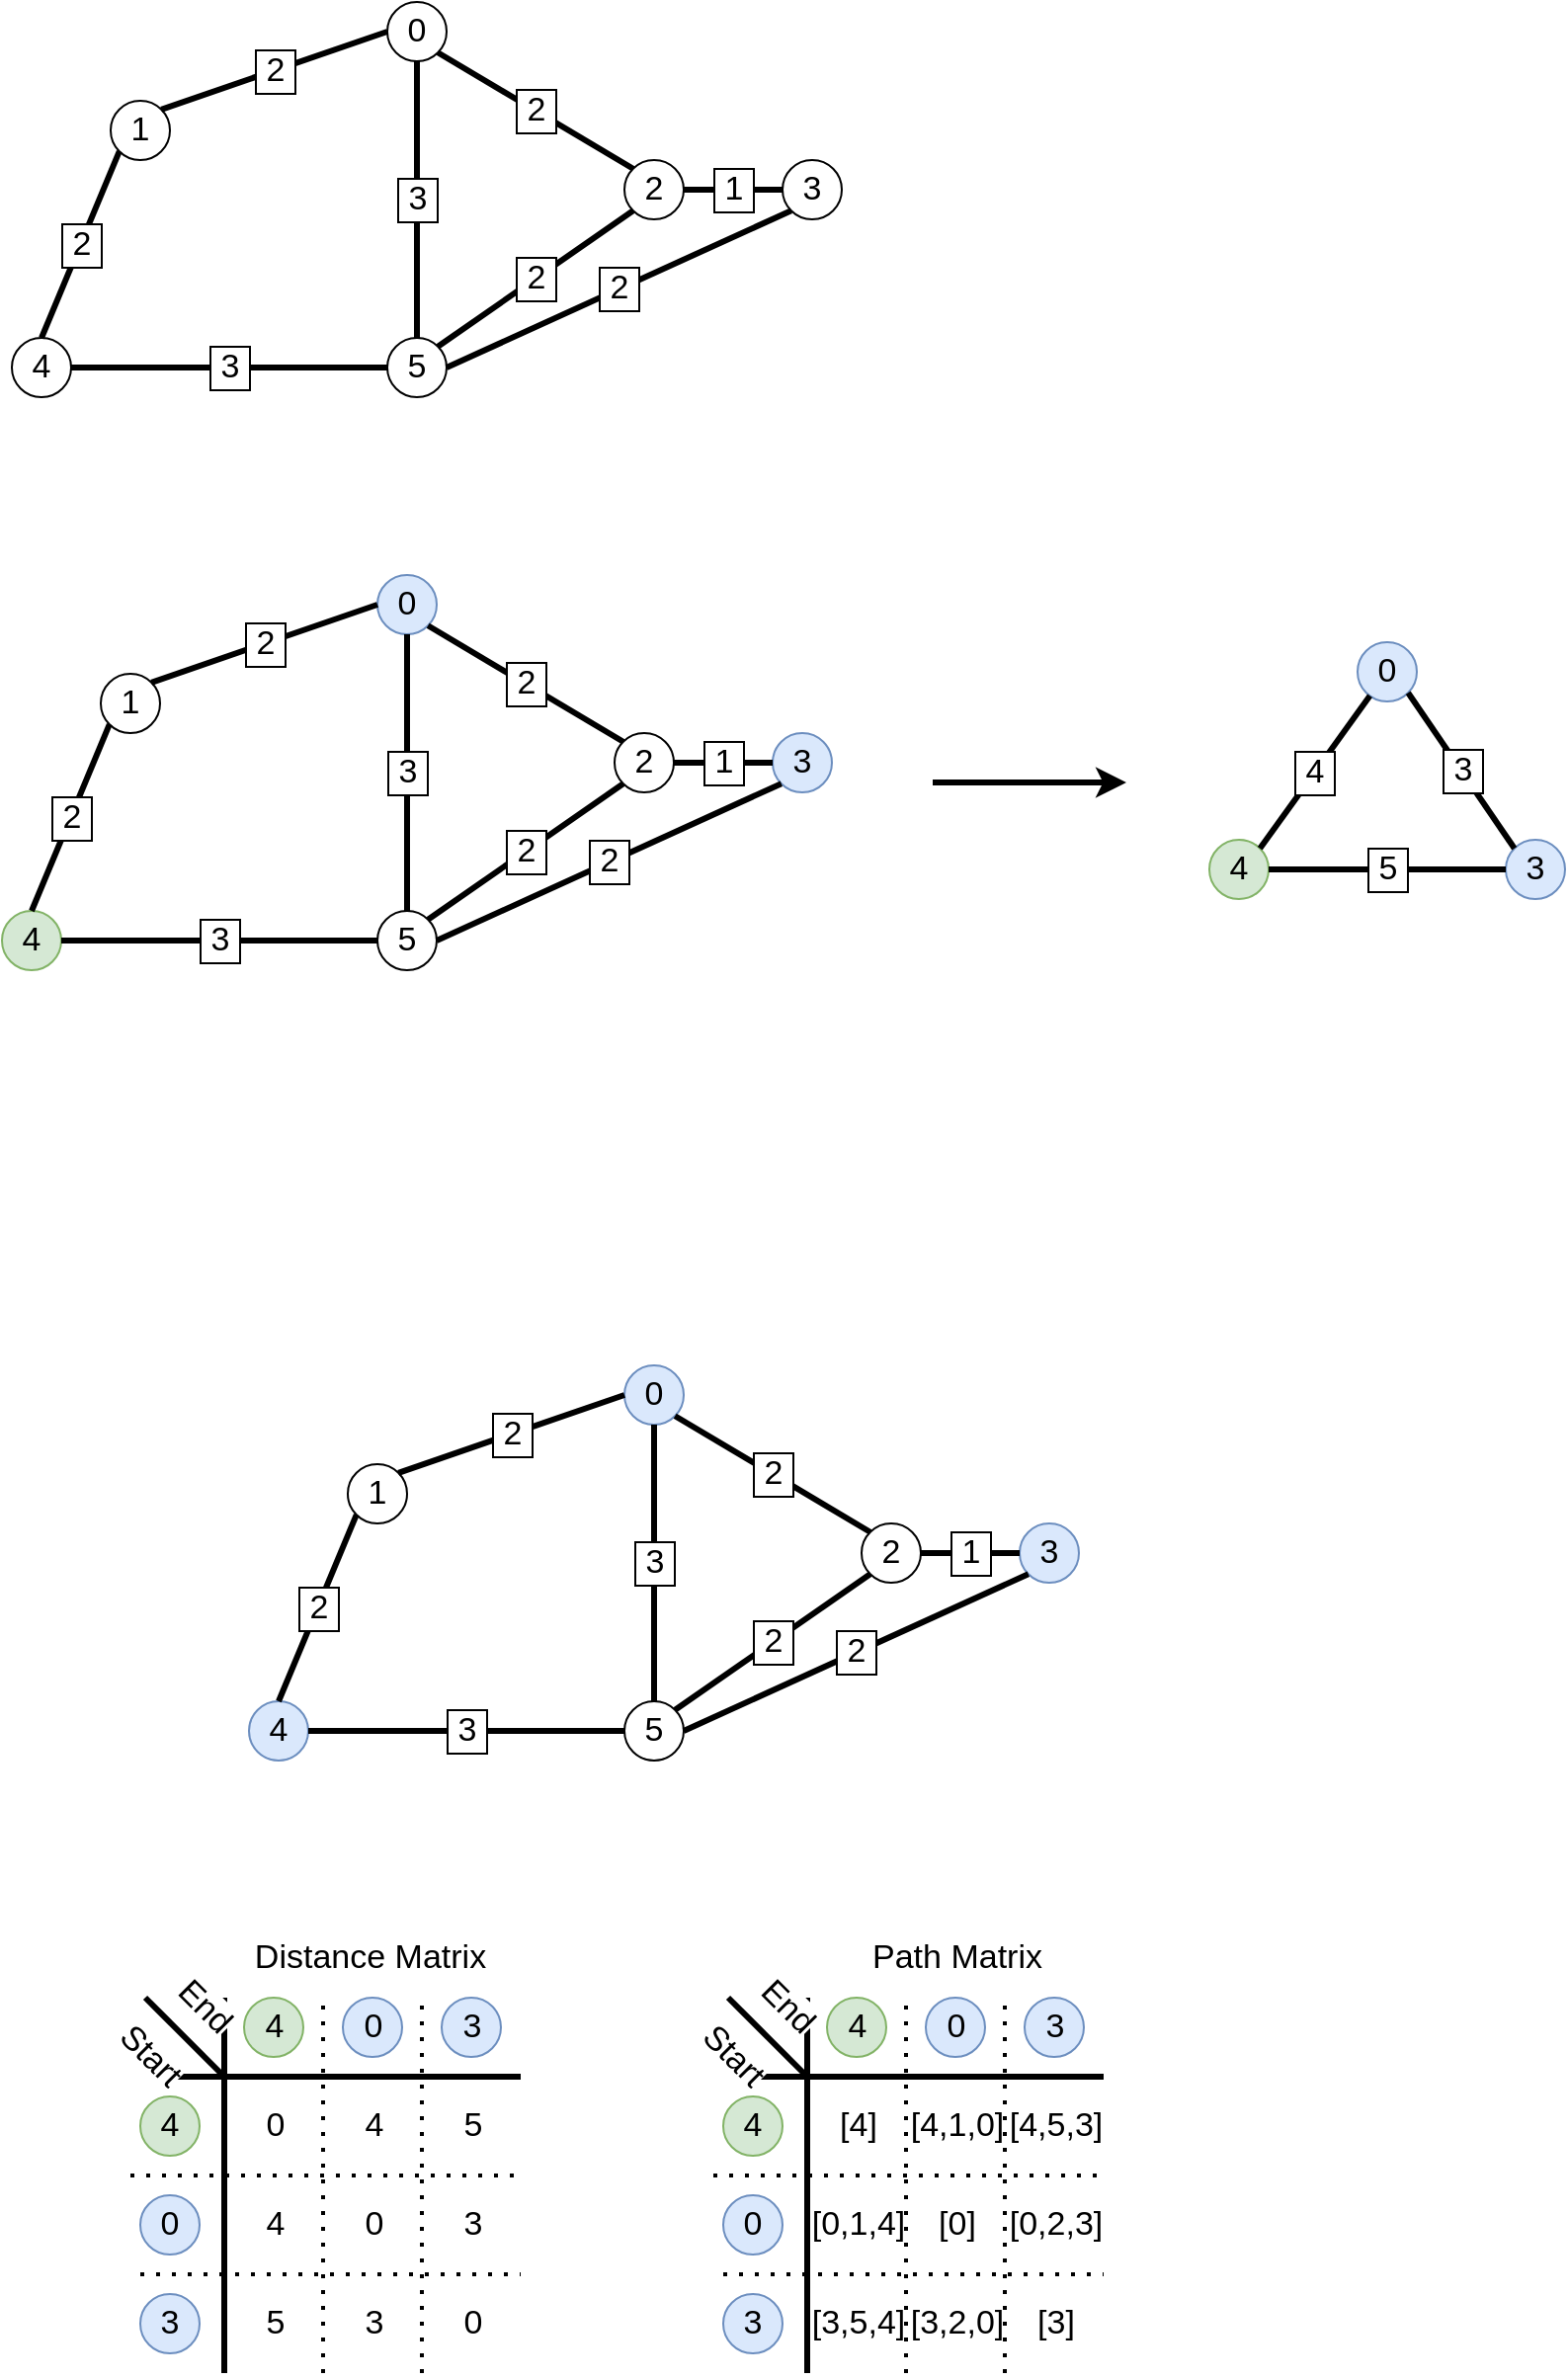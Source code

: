 <mxfile version="15.9.4" type="device"><diagram id="vaQsNgLpuzBd-OMd32Hh" name="Page-1"><mxGraphModel dx="1236" dy="612" grid="0" gridSize="10" guides="1" tooltips="1" connect="1" arrows="1" fold="1" page="0" pageScale="1" pageWidth="850" pageHeight="1100" math="0" shadow="0"><root><mxCell id="0"/><mxCell id="1" parent="0"/><mxCell id="DJ3dxGGYa2kc76OuXCPt-1" value="&lt;font style=&quot;font-size: 17px&quot;&gt;1&lt;/font&gt;" style="ellipse;whiteSpace=wrap;html=1;aspect=fixed;" vertex="1" parent="1"><mxGeometry x="200" y="240" width="30" height="30" as="geometry"/></mxCell><mxCell id="DJ3dxGGYa2kc76OuXCPt-3" value="&lt;font style=&quot;font-size: 17px&quot;&gt;0&lt;/font&gt;" style="ellipse;whiteSpace=wrap;html=1;aspect=fixed;" vertex="1" parent="1"><mxGeometry x="340" y="190" width="30" height="30" as="geometry"/></mxCell><mxCell id="DJ3dxGGYa2kc76OuXCPt-7" value="&lt;font style=&quot;font-size: 17px&quot;&gt;2&lt;/font&gt;" style="ellipse;whiteSpace=wrap;html=1;aspect=fixed;" vertex="1" parent="1"><mxGeometry x="460" y="270" width="30" height="30" as="geometry"/></mxCell><mxCell id="DJ3dxGGYa2kc76OuXCPt-8" value="&lt;font style=&quot;font-size: 17px&quot;&gt;3&lt;/font&gt;" style="ellipse;whiteSpace=wrap;html=1;aspect=fixed;" vertex="1" parent="1"><mxGeometry x="540" y="270" width="30" height="30" as="geometry"/></mxCell><mxCell id="DJ3dxGGYa2kc76OuXCPt-9" value="&lt;font style=&quot;font-size: 17px&quot;&gt;4&lt;/font&gt;" style="ellipse;whiteSpace=wrap;html=1;aspect=fixed;" vertex="1" parent="1"><mxGeometry x="150" y="360" width="30" height="30" as="geometry"/></mxCell><mxCell id="DJ3dxGGYa2kc76OuXCPt-10" value="&lt;font style=&quot;font-size: 17px&quot;&gt;5&lt;/font&gt;" style="ellipse;whiteSpace=wrap;html=1;aspect=fixed;" vertex="1" parent="1"><mxGeometry x="340" y="360" width="30" height="30" as="geometry"/></mxCell><mxCell id="DJ3dxGGYa2kc76OuXCPt-11" value="&amp;nbsp;2&amp;nbsp;" style="endArrow=none;html=1;rounded=0;fontSize=17;strokeWidth=3;exitX=1;exitY=0;exitDx=0;exitDy=0;entryX=0;entryY=0.5;entryDx=0;entryDy=0;labelBorderColor=default;spacingLeft=0;spacingRight=0;" edge="1" parent="1"><mxGeometry width="50" height="50" relative="1" as="geometry"><mxPoint x="225.607" y="244.393" as="sourcePoint"/><mxPoint x="340" y="205" as="targetPoint"/></mxGeometry></mxCell><mxCell id="DJ3dxGGYa2kc76OuXCPt-12" value="&amp;nbsp;2&amp;nbsp;" style="endArrow=none;html=1;rounded=0;fontSize=17;strokeWidth=3;exitX=0;exitY=1;exitDx=0;exitDy=0;entryX=0.5;entryY=0;entryDx=0;entryDy=0;labelBorderColor=default;" edge="1" parent="1" source="DJ3dxGGYa2kc76OuXCPt-1" target="DJ3dxGGYa2kc76OuXCPt-9"><mxGeometry width="50" height="50" relative="1" as="geometry"><mxPoint x="235.607" y="254.393" as="sourcePoint"/><mxPoint x="350" y="215" as="targetPoint"/></mxGeometry></mxCell><mxCell id="DJ3dxGGYa2kc76OuXCPt-13" value="&amp;nbsp;3&amp;nbsp;" style="endArrow=none;html=1;rounded=0;fontSize=17;strokeWidth=3;exitX=1;exitY=0.5;exitDx=0;exitDy=0;entryX=0;entryY=0.5;entryDx=0;entryDy=0;labelBorderColor=default;" edge="1" parent="1" source="DJ3dxGGYa2kc76OuXCPt-9" target="DJ3dxGGYa2kc76OuXCPt-10"><mxGeometry width="50" height="50" relative="1" as="geometry"><mxPoint x="245.607" y="264.393" as="sourcePoint"/><mxPoint x="360" y="225" as="targetPoint"/></mxGeometry></mxCell><mxCell id="DJ3dxGGYa2kc76OuXCPt-14" value="&amp;nbsp;3&amp;nbsp;" style="endArrow=none;html=1;rounded=0;fontSize=17;strokeWidth=3;exitX=0.5;exitY=0;exitDx=0;exitDy=0;entryX=0.5;entryY=1;entryDx=0;entryDy=0;labelBorderColor=default;" edge="1" parent="1" source="DJ3dxGGYa2kc76OuXCPt-10" target="DJ3dxGGYa2kc76OuXCPt-3"><mxGeometry width="50" height="50" relative="1" as="geometry"><mxPoint x="255.607" y="274.393" as="sourcePoint"/><mxPoint x="370" y="235" as="targetPoint"/></mxGeometry></mxCell><mxCell id="DJ3dxGGYa2kc76OuXCPt-15" value="&amp;nbsp;2&amp;nbsp;" style="endArrow=none;html=1;rounded=0;fontSize=17;strokeWidth=3;exitX=0;exitY=0;exitDx=0;exitDy=0;entryX=1;entryY=1;entryDx=0;entryDy=0;labelBorderColor=default;" edge="1" parent="1" source="DJ3dxGGYa2kc76OuXCPt-7" target="DJ3dxGGYa2kc76OuXCPt-3"><mxGeometry width="50" height="50" relative="1" as="geometry"><mxPoint x="265.607" y="284.393" as="sourcePoint"/><mxPoint x="380" y="245" as="targetPoint"/></mxGeometry></mxCell><mxCell id="DJ3dxGGYa2kc76OuXCPt-16" value="&amp;nbsp;2&amp;nbsp;" style="endArrow=none;html=1;rounded=0;fontSize=17;strokeWidth=3;exitX=1;exitY=0;exitDx=0;exitDy=0;entryX=0;entryY=1;entryDx=0;entryDy=0;labelBorderColor=default;" edge="1" parent="1" source="DJ3dxGGYa2kc76OuXCPt-10" target="DJ3dxGGYa2kc76OuXCPt-7"><mxGeometry width="50" height="50" relative="1" as="geometry"><mxPoint x="275.607" y="294.393" as="sourcePoint"/><mxPoint x="390" y="255" as="targetPoint"/></mxGeometry></mxCell><mxCell id="DJ3dxGGYa2kc76OuXCPt-17" value="&amp;nbsp;1&amp;nbsp;" style="endArrow=none;html=1;rounded=0;fontSize=17;strokeWidth=3;exitX=1;exitY=0.5;exitDx=0;exitDy=0;entryX=0;entryY=0.5;entryDx=0;entryDy=0;labelBorderColor=default;" edge="1" parent="1" source="DJ3dxGGYa2kc76OuXCPt-7" target="DJ3dxGGYa2kc76OuXCPt-8"><mxGeometry width="50" height="50" relative="1" as="geometry"><mxPoint x="285.607" y="304.393" as="sourcePoint"/><mxPoint x="400" y="265" as="targetPoint"/></mxGeometry></mxCell><mxCell id="DJ3dxGGYa2kc76OuXCPt-18" value="&amp;nbsp;2&amp;nbsp;" style="endArrow=none;html=1;rounded=0;fontSize=17;strokeWidth=3;exitX=1;exitY=0.5;exitDx=0;exitDy=0;entryX=0;entryY=1;entryDx=0;entryDy=0;labelBorderColor=default;" edge="1" parent="1" source="DJ3dxGGYa2kc76OuXCPt-10" target="DJ3dxGGYa2kc76OuXCPt-8"><mxGeometry width="50" height="50" relative="1" as="geometry"><mxPoint x="295.607" y="314.393" as="sourcePoint"/><mxPoint x="410" y="275" as="targetPoint"/></mxGeometry></mxCell><mxCell id="DJ3dxGGYa2kc76OuXCPt-24" value="&lt;font style=&quot;font-size: 17px&quot;&gt;1&lt;/font&gt;" style="ellipse;whiteSpace=wrap;html=1;aspect=fixed;" vertex="1" parent="1"><mxGeometry x="195" y="530" width="30" height="30" as="geometry"/></mxCell><mxCell id="DJ3dxGGYa2kc76OuXCPt-25" value="&lt;font style=&quot;font-size: 17px&quot;&gt;0&lt;/font&gt;" style="ellipse;whiteSpace=wrap;html=1;aspect=fixed;labelBackgroundColor=none;fillColor=#dae8fc;strokeColor=#6c8ebf;" vertex="1" parent="1"><mxGeometry x="335" y="480" width="30" height="30" as="geometry"/></mxCell><mxCell id="DJ3dxGGYa2kc76OuXCPt-26" value="&lt;font style=&quot;font-size: 17px&quot;&gt;2&lt;/font&gt;" style="ellipse;whiteSpace=wrap;html=1;aspect=fixed;" vertex="1" parent="1"><mxGeometry x="455" y="560" width="30" height="30" as="geometry"/></mxCell><mxCell id="DJ3dxGGYa2kc76OuXCPt-27" value="&lt;font style=&quot;font-size: 17px&quot;&gt;3&lt;/font&gt;" style="ellipse;whiteSpace=wrap;html=1;aspect=fixed;fillColor=#dae8fc;strokeColor=#6c8ebf;" vertex="1" parent="1"><mxGeometry x="535" y="560" width="30" height="30" as="geometry"/></mxCell><mxCell id="DJ3dxGGYa2kc76OuXCPt-28" value="&lt;font style=&quot;font-size: 17px&quot;&gt;4&lt;/font&gt;" style="ellipse;whiteSpace=wrap;html=1;aspect=fixed;fillColor=#d5e8d4;strokeColor=#82b366;" vertex="1" parent="1"><mxGeometry x="145" y="650" width="30" height="30" as="geometry"/></mxCell><mxCell id="DJ3dxGGYa2kc76OuXCPt-29" value="&lt;font style=&quot;font-size: 17px&quot;&gt;5&lt;/font&gt;" style="ellipse;whiteSpace=wrap;html=1;aspect=fixed;" vertex="1" parent="1"><mxGeometry x="335" y="650" width="30" height="30" as="geometry"/></mxCell><mxCell id="DJ3dxGGYa2kc76OuXCPt-30" value="&amp;nbsp;2&amp;nbsp;" style="endArrow=none;html=1;rounded=0;fontSize=17;strokeWidth=3;exitX=1;exitY=0;exitDx=0;exitDy=0;entryX=0;entryY=0.5;entryDx=0;entryDy=0;labelBorderColor=default;spacingLeft=0;spacingRight=0;" edge="1" parent="1"><mxGeometry width="50" height="50" relative="1" as="geometry"><mxPoint x="220.607" y="534.393" as="sourcePoint"/><mxPoint x="335" y="495" as="targetPoint"/></mxGeometry></mxCell><mxCell id="DJ3dxGGYa2kc76OuXCPt-31" value="&amp;nbsp;2&amp;nbsp;" style="endArrow=none;html=1;rounded=0;fontSize=17;strokeWidth=3;exitX=0;exitY=1;exitDx=0;exitDy=0;entryX=0.5;entryY=0;entryDx=0;entryDy=0;labelBorderColor=default;" edge="1" parent="1" source="DJ3dxGGYa2kc76OuXCPt-24" target="DJ3dxGGYa2kc76OuXCPt-28"><mxGeometry width="50" height="50" relative="1" as="geometry"><mxPoint x="230.607" y="544.393" as="sourcePoint"/><mxPoint x="345" y="505" as="targetPoint"/></mxGeometry></mxCell><mxCell id="DJ3dxGGYa2kc76OuXCPt-32" value="&amp;nbsp;3&amp;nbsp;" style="endArrow=none;html=1;rounded=0;fontSize=17;strokeWidth=3;exitX=1;exitY=0.5;exitDx=0;exitDy=0;entryX=0;entryY=0.5;entryDx=0;entryDy=0;labelBorderColor=default;" edge="1" parent="1" source="DJ3dxGGYa2kc76OuXCPt-28" target="DJ3dxGGYa2kc76OuXCPt-29"><mxGeometry width="50" height="50" relative="1" as="geometry"><mxPoint x="240.607" y="554.393" as="sourcePoint"/><mxPoint x="355" y="515" as="targetPoint"/></mxGeometry></mxCell><mxCell id="DJ3dxGGYa2kc76OuXCPt-33" value="&amp;nbsp;3&amp;nbsp;" style="endArrow=none;html=1;rounded=0;fontSize=17;strokeWidth=3;exitX=0.5;exitY=0;exitDx=0;exitDy=0;entryX=0.5;entryY=1;entryDx=0;entryDy=0;labelBorderColor=default;" edge="1" parent="1" source="DJ3dxGGYa2kc76OuXCPt-29" target="DJ3dxGGYa2kc76OuXCPt-25"><mxGeometry width="50" height="50" relative="1" as="geometry"><mxPoint x="250.607" y="564.393" as="sourcePoint"/><mxPoint x="365" y="525" as="targetPoint"/></mxGeometry></mxCell><mxCell id="DJ3dxGGYa2kc76OuXCPt-34" value="&amp;nbsp;2&amp;nbsp;" style="endArrow=none;html=1;rounded=0;fontSize=17;strokeWidth=3;exitX=0;exitY=0;exitDx=0;exitDy=0;entryX=1;entryY=1;entryDx=0;entryDy=0;labelBorderColor=default;" edge="1" parent="1" source="DJ3dxGGYa2kc76OuXCPt-26" target="DJ3dxGGYa2kc76OuXCPt-25"><mxGeometry width="50" height="50" relative="1" as="geometry"><mxPoint x="260.607" y="574.393" as="sourcePoint"/><mxPoint x="375" y="535" as="targetPoint"/></mxGeometry></mxCell><mxCell id="DJ3dxGGYa2kc76OuXCPt-35" value="&amp;nbsp;2&amp;nbsp;" style="endArrow=none;html=1;rounded=0;fontSize=17;strokeWidth=3;exitX=1;exitY=0;exitDx=0;exitDy=0;entryX=0;entryY=1;entryDx=0;entryDy=0;labelBorderColor=default;" edge="1" parent="1" source="DJ3dxGGYa2kc76OuXCPt-29" target="DJ3dxGGYa2kc76OuXCPt-26"><mxGeometry width="50" height="50" relative="1" as="geometry"><mxPoint x="270.607" y="584.393" as="sourcePoint"/><mxPoint x="385" y="545" as="targetPoint"/></mxGeometry></mxCell><mxCell id="DJ3dxGGYa2kc76OuXCPt-36" value="&amp;nbsp;1&amp;nbsp;" style="endArrow=none;html=1;rounded=0;fontSize=17;strokeWidth=3;exitX=1;exitY=0.5;exitDx=0;exitDy=0;entryX=0;entryY=0.5;entryDx=0;entryDy=0;labelBorderColor=default;" edge="1" parent="1" source="DJ3dxGGYa2kc76OuXCPt-26" target="DJ3dxGGYa2kc76OuXCPt-27"><mxGeometry width="50" height="50" relative="1" as="geometry"><mxPoint x="280.607" y="594.393" as="sourcePoint"/><mxPoint x="395" y="555" as="targetPoint"/></mxGeometry></mxCell><mxCell id="DJ3dxGGYa2kc76OuXCPt-37" value="&amp;nbsp;2&amp;nbsp;" style="endArrow=none;html=1;rounded=0;fontSize=17;strokeWidth=3;exitX=1;exitY=0.5;exitDx=0;exitDy=0;entryX=0;entryY=1;entryDx=0;entryDy=0;labelBorderColor=default;" edge="1" parent="1" source="DJ3dxGGYa2kc76OuXCPt-29" target="DJ3dxGGYa2kc76OuXCPt-27"><mxGeometry width="50" height="50" relative="1" as="geometry"><mxPoint x="290.607" y="604.393" as="sourcePoint"/><mxPoint x="405" y="565" as="targetPoint"/></mxGeometry></mxCell><mxCell id="DJ3dxGGYa2kc76OuXCPt-38" value="&lt;font style=&quot;font-size: 17px&quot;&gt;1&lt;/font&gt;" style="ellipse;whiteSpace=wrap;html=1;aspect=fixed;" vertex="1" parent="1"><mxGeometry x="320" y="930" width="30" height="30" as="geometry"/></mxCell><mxCell id="DJ3dxGGYa2kc76OuXCPt-39" value="&lt;font style=&quot;font-size: 17px&quot;&gt;0&lt;/font&gt;" style="ellipse;whiteSpace=wrap;html=1;aspect=fixed;labelBackgroundColor=none;fillColor=#dae8fc;strokeColor=#6c8ebf;" vertex="1" parent="1"><mxGeometry x="460" y="880" width="30" height="30" as="geometry"/></mxCell><mxCell id="DJ3dxGGYa2kc76OuXCPt-40" value="&lt;font style=&quot;font-size: 17px&quot;&gt;2&lt;/font&gt;" style="ellipse;whiteSpace=wrap;html=1;aspect=fixed;" vertex="1" parent="1"><mxGeometry x="580" y="960" width="30" height="30" as="geometry"/></mxCell><mxCell id="DJ3dxGGYa2kc76OuXCPt-41" value="&lt;font style=&quot;font-size: 17px&quot;&gt;3&lt;/font&gt;" style="ellipse;whiteSpace=wrap;html=1;aspect=fixed;fillColor=#dae8fc;strokeColor=#6c8ebf;" vertex="1" parent="1"><mxGeometry x="660" y="960" width="30" height="30" as="geometry"/></mxCell><mxCell id="DJ3dxGGYa2kc76OuXCPt-42" value="&lt;font style=&quot;font-size: 17px&quot;&gt;4&lt;/font&gt;" style="ellipse;whiteSpace=wrap;html=1;aspect=fixed;fillColor=#dae8fc;strokeColor=#6c8ebf;" vertex="1" parent="1"><mxGeometry x="270" y="1050" width="30" height="30" as="geometry"/></mxCell><mxCell id="DJ3dxGGYa2kc76OuXCPt-43" value="&lt;font style=&quot;font-size: 17px&quot;&gt;5&lt;/font&gt;" style="ellipse;whiteSpace=wrap;html=1;aspect=fixed;" vertex="1" parent="1"><mxGeometry x="460" y="1050" width="30" height="30" as="geometry"/></mxCell><mxCell id="DJ3dxGGYa2kc76OuXCPt-44" value="&amp;nbsp;2&amp;nbsp;" style="endArrow=none;html=1;rounded=0;fontSize=17;strokeWidth=3;exitX=1;exitY=0;exitDx=0;exitDy=0;entryX=0;entryY=0.5;entryDx=0;entryDy=0;labelBorderColor=default;spacingLeft=0;spacingRight=0;" edge="1" parent="1"><mxGeometry width="50" height="50" relative="1" as="geometry"><mxPoint x="345.607" y="934.393" as="sourcePoint"/><mxPoint x="460" y="895" as="targetPoint"/></mxGeometry></mxCell><mxCell id="DJ3dxGGYa2kc76OuXCPt-45" value="&amp;nbsp;2&amp;nbsp;" style="endArrow=none;html=1;rounded=0;fontSize=17;strokeWidth=3;exitX=0;exitY=1;exitDx=0;exitDy=0;entryX=0.5;entryY=0;entryDx=0;entryDy=0;labelBorderColor=default;" edge="1" parent="1" source="DJ3dxGGYa2kc76OuXCPt-38" target="DJ3dxGGYa2kc76OuXCPt-42"><mxGeometry width="50" height="50" relative="1" as="geometry"><mxPoint x="355.607" y="944.393" as="sourcePoint"/><mxPoint x="470" y="905" as="targetPoint"/></mxGeometry></mxCell><mxCell id="DJ3dxGGYa2kc76OuXCPt-46" value="&amp;nbsp;3&amp;nbsp;" style="endArrow=none;html=1;rounded=0;fontSize=17;strokeWidth=3;exitX=1;exitY=0.5;exitDx=0;exitDy=0;entryX=0;entryY=0.5;entryDx=0;entryDy=0;labelBorderColor=default;" edge="1" parent="1" source="DJ3dxGGYa2kc76OuXCPt-42" target="DJ3dxGGYa2kc76OuXCPt-43"><mxGeometry width="50" height="50" relative="1" as="geometry"><mxPoint x="365.607" y="954.393" as="sourcePoint"/><mxPoint x="480" y="915" as="targetPoint"/></mxGeometry></mxCell><mxCell id="DJ3dxGGYa2kc76OuXCPt-47" value="&amp;nbsp;3&amp;nbsp;" style="endArrow=none;html=1;rounded=0;fontSize=17;strokeWidth=3;exitX=0.5;exitY=0;exitDx=0;exitDy=0;entryX=0.5;entryY=1;entryDx=0;entryDy=0;labelBorderColor=default;" edge="1" parent="1" source="DJ3dxGGYa2kc76OuXCPt-43" target="DJ3dxGGYa2kc76OuXCPt-39"><mxGeometry width="50" height="50" relative="1" as="geometry"><mxPoint x="375.607" y="964.393" as="sourcePoint"/><mxPoint x="490" y="925" as="targetPoint"/></mxGeometry></mxCell><mxCell id="DJ3dxGGYa2kc76OuXCPt-48" value="&amp;nbsp;2&amp;nbsp;" style="endArrow=none;html=1;rounded=0;fontSize=17;strokeWidth=3;exitX=0;exitY=0;exitDx=0;exitDy=0;entryX=1;entryY=1;entryDx=0;entryDy=0;labelBorderColor=default;" edge="1" parent="1" source="DJ3dxGGYa2kc76OuXCPt-40" target="DJ3dxGGYa2kc76OuXCPt-39"><mxGeometry width="50" height="50" relative="1" as="geometry"><mxPoint x="385.607" y="974.393" as="sourcePoint"/><mxPoint x="500" y="935" as="targetPoint"/></mxGeometry></mxCell><mxCell id="DJ3dxGGYa2kc76OuXCPt-49" value="&amp;nbsp;2&amp;nbsp;" style="endArrow=none;html=1;rounded=0;fontSize=17;strokeWidth=3;exitX=1;exitY=0;exitDx=0;exitDy=0;entryX=0;entryY=1;entryDx=0;entryDy=0;labelBorderColor=default;" edge="1" parent="1" source="DJ3dxGGYa2kc76OuXCPt-43" target="DJ3dxGGYa2kc76OuXCPt-40"><mxGeometry width="50" height="50" relative="1" as="geometry"><mxPoint x="395.607" y="984.393" as="sourcePoint"/><mxPoint x="510" y="945" as="targetPoint"/></mxGeometry></mxCell><mxCell id="DJ3dxGGYa2kc76OuXCPt-50" value="&amp;nbsp;1&amp;nbsp;" style="endArrow=none;html=1;rounded=0;fontSize=17;strokeWidth=3;exitX=1;exitY=0.5;exitDx=0;exitDy=0;entryX=0;entryY=0.5;entryDx=0;entryDy=0;labelBorderColor=default;" edge="1" parent="1" source="DJ3dxGGYa2kc76OuXCPt-40" target="DJ3dxGGYa2kc76OuXCPt-41"><mxGeometry width="50" height="50" relative="1" as="geometry"><mxPoint x="405.607" y="994.393" as="sourcePoint"/><mxPoint x="520" y="955" as="targetPoint"/></mxGeometry></mxCell><mxCell id="DJ3dxGGYa2kc76OuXCPt-51" value="&amp;nbsp;2&amp;nbsp;" style="endArrow=none;html=1;rounded=0;fontSize=17;strokeWidth=3;exitX=1;exitY=0.5;exitDx=0;exitDy=0;entryX=0;entryY=1;entryDx=0;entryDy=0;labelBorderColor=default;" edge="1" parent="1" source="DJ3dxGGYa2kc76OuXCPt-43" target="DJ3dxGGYa2kc76OuXCPt-41"><mxGeometry width="50" height="50" relative="1" as="geometry"><mxPoint x="415.607" y="1004.393" as="sourcePoint"/><mxPoint x="530" y="965" as="targetPoint"/></mxGeometry></mxCell><mxCell id="DJ3dxGGYa2kc76OuXCPt-52" value="&lt;font style=&quot;font-size: 17px&quot;&gt;4&lt;/font&gt;" style="ellipse;whiteSpace=wrap;html=1;aspect=fixed;fillColor=#d5e8d4;strokeColor=#82b366;" vertex="1" parent="1"><mxGeometry x="756" y="614" width="30" height="30" as="geometry"/></mxCell><mxCell id="DJ3dxGGYa2kc76OuXCPt-53" value="&lt;font style=&quot;font-size: 17px&quot;&gt;0&lt;/font&gt;" style="ellipse;whiteSpace=wrap;html=1;aspect=fixed;labelBackgroundColor=none;fillColor=#dae8fc;strokeColor=#6c8ebf;" vertex="1" parent="1"><mxGeometry x="831" y="514" width="30" height="30" as="geometry"/></mxCell><mxCell id="DJ3dxGGYa2kc76OuXCPt-54" value="&lt;font style=&quot;font-size: 17px&quot;&gt;3&lt;/font&gt;" style="ellipse;whiteSpace=wrap;html=1;aspect=fixed;fillColor=#dae8fc;strokeColor=#6c8ebf;" vertex="1" parent="1"><mxGeometry x="906" y="614" width="30" height="30" as="geometry"/></mxCell><mxCell id="DJ3dxGGYa2kc76OuXCPt-55" value="&amp;nbsp;4&amp;nbsp;" style="endArrow=none;html=1;rounded=0;labelBorderColor=default;fontSize=17;strokeWidth=3;exitX=1;exitY=0;exitDx=0;exitDy=0;" edge="1" parent="1" source="DJ3dxGGYa2kc76OuXCPt-52" target="DJ3dxGGYa2kc76OuXCPt-53"><mxGeometry width="50" height="50" relative="1" as="geometry"><mxPoint x="1006" y="444" as="sourcePoint"/><mxPoint x="1056" y="394" as="targetPoint"/></mxGeometry></mxCell><mxCell id="DJ3dxGGYa2kc76OuXCPt-56" value="&amp;nbsp;3&amp;nbsp;" style="endArrow=none;html=1;rounded=0;labelBorderColor=default;fontSize=17;strokeWidth=3;exitX=0;exitY=0;exitDx=0;exitDy=0;entryX=1;entryY=1;entryDx=0;entryDy=0;" edge="1" parent="1" source="DJ3dxGGYa2kc76OuXCPt-54" target="DJ3dxGGYa2kc76OuXCPt-53"><mxGeometry width="50" height="50" relative="1" as="geometry"><mxPoint x="791.607" y="628.393" as="sourcePoint"/><mxPoint x="850.393" y="549.607" as="targetPoint"/></mxGeometry></mxCell><mxCell id="DJ3dxGGYa2kc76OuXCPt-57" value="&amp;nbsp;5&amp;nbsp;" style="endArrow=none;html=1;rounded=0;labelBorderColor=default;fontSize=17;strokeWidth=3;exitX=1;exitY=0.5;exitDx=0;exitDy=0;entryX=0;entryY=0.5;entryDx=0;entryDy=0;" edge="1" parent="1" source="DJ3dxGGYa2kc76OuXCPt-52" target="DJ3dxGGYa2kc76OuXCPt-54"><mxGeometry width="50" height="50" relative="1" as="geometry"><mxPoint x="801.607" y="638.393" as="sourcePoint"/><mxPoint x="860.393" y="559.607" as="targetPoint"/></mxGeometry></mxCell><mxCell id="DJ3dxGGYa2kc76OuXCPt-58" value="" style="endArrow=classic;html=1;rounded=0;labelBorderColor=default;fontSize=17;strokeWidth=3;" edge="1" parent="1"><mxGeometry width="50" height="50" relative="1" as="geometry"><mxPoint x="616" y="585" as="sourcePoint"/><mxPoint x="714" y="585" as="targetPoint"/></mxGeometry></mxCell><mxCell id="DJ3dxGGYa2kc76OuXCPt-60" value="" style="endArrow=none;html=1;rounded=0;labelBorderColor=default;fontSize=17;strokeWidth=3;" edge="1" parent="1"><mxGeometry width="50" height="50" relative="1" as="geometry"><mxPoint x="257.5" y="1390" as="sourcePoint"/><mxPoint x="257.5" y="1200" as="targetPoint"/></mxGeometry></mxCell><mxCell id="DJ3dxGGYa2kc76OuXCPt-61" value="" style="endArrow=none;html=1;rounded=0;labelBorderColor=default;fontSize=17;strokeWidth=3;" edge="1" parent="1"><mxGeometry width="50" height="50" relative="1" as="geometry"><mxPoint x="407.5" y="1240" as="sourcePoint"/><mxPoint x="217.5" y="1240" as="targetPoint"/></mxGeometry></mxCell><mxCell id="DJ3dxGGYa2kc76OuXCPt-62" value="" style="endArrow=none;html=1;rounded=0;labelBorderColor=default;fontSize=17;strokeWidth=3;" edge="1" parent="1"><mxGeometry width="50" height="50" relative="1" as="geometry"><mxPoint x="257.5" y="1240" as="sourcePoint"/><mxPoint x="217.5" y="1200" as="targetPoint"/></mxGeometry></mxCell><mxCell id="DJ3dxGGYa2kc76OuXCPt-63" value="End" style="text;html=1;strokeColor=none;fillColor=none;align=center;verticalAlign=middle;whiteSpace=wrap;rounded=0;labelBackgroundColor=default;fontSize=17;rotation=45;labelBorderColor=none;" vertex="1" parent="1"><mxGeometry x="210" y="1190" width="75" height="30" as="geometry"/></mxCell><mxCell id="DJ3dxGGYa2kc76OuXCPt-66" value="Start" style="text;html=1;strokeColor=none;fillColor=none;align=center;verticalAlign=middle;whiteSpace=wrap;rounded=0;labelBackgroundColor=default;fontSize=17;rotation=45;" vertex="1" parent="1"><mxGeometry x="195" y="1220" width="50" height="20" as="geometry"/></mxCell><mxCell id="DJ3dxGGYa2kc76OuXCPt-67" value="&lt;font style=&quot;font-size: 17px&quot;&gt;4&lt;/font&gt;" style="ellipse;whiteSpace=wrap;html=1;aspect=fixed;fillColor=#d5e8d4;strokeColor=#82b366;" vertex="1" parent="1"><mxGeometry x="215" y="1250" width="30" height="30" as="geometry"/></mxCell><mxCell id="DJ3dxGGYa2kc76OuXCPt-68" value="&lt;font style=&quot;font-size: 17px&quot;&gt;4&lt;/font&gt;" style="ellipse;whiteSpace=wrap;html=1;aspect=fixed;fillColor=#d5e8d4;strokeColor=#82b366;" vertex="1" parent="1"><mxGeometry x="267.5" y="1200" width="30" height="30" as="geometry"/></mxCell><mxCell id="DJ3dxGGYa2kc76OuXCPt-69" value="" style="endArrow=none;dashed=1;html=1;dashPattern=1 3;strokeWidth=2;rounded=0;labelBorderColor=default;fontSize=17;" edge="1" parent="1"><mxGeometry width="50" height="50" relative="1" as="geometry"><mxPoint x="210" y="1290" as="sourcePoint"/><mxPoint x="410" y="1290" as="targetPoint"/></mxGeometry></mxCell><mxCell id="DJ3dxGGYa2kc76OuXCPt-70" value="" style="endArrow=none;dashed=1;html=1;dashPattern=1 3;strokeWidth=2;rounded=0;labelBorderColor=default;fontSize=17;" edge="1" parent="1"><mxGeometry width="50" height="50" relative="1" as="geometry"><mxPoint x="215" y="1340" as="sourcePoint"/><mxPoint x="407.5" y="1340" as="targetPoint"/></mxGeometry></mxCell><mxCell id="DJ3dxGGYa2kc76OuXCPt-71" value="&lt;font style=&quot;font-size: 17px&quot;&gt;0&lt;/font&gt;" style="ellipse;whiteSpace=wrap;html=1;aspect=fixed;labelBackgroundColor=none;fillColor=#dae8fc;strokeColor=#6c8ebf;" vertex="1" parent="1"><mxGeometry x="215" y="1300" width="30" height="30" as="geometry"/></mxCell><mxCell id="DJ3dxGGYa2kc76OuXCPt-72" value="&lt;font style=&quot;font-size: 17px&quot;&gt;0&lt;/font&gt;" style="ellipse;whiteSpace=wrap;html=1;aspect=fixed;labelBackgroundColor=none;fillColor=#dae8fc;strokeColor=#6c8ebf;" vertex="1" parent="1"><mxGeometry x="317.5" y="1200" width="30" height="30" as="geometry"/></mxCell><mxCell id="DJ3dxGGYa2kc76OuXCPt-73" value="" style="endArrow=none;dashed=1;html=1;dashPattern=1 3;strokeWidth=2;rounded=0;labelBorderColor=default;fontSize=17;" edge="1" parent="1"><mxGeometry width="50" height="50" relative="1" as="geometry"><mxPoint x="307.5" y="1390" as="sourcePoint"/><mxPoint x="307.5" y="1200" as="targetPoint"/></mxGeometry></mxCell><mxCell id="DJ3dxGGYa2kc76OuXCPt-74" value="" style="endArrow=none;dashed=1;html=1;dashPattern=1 3;strokeWidth=2;rounded=0;labelBorderColor=default;fontSize=17;" edge="1" parent="1"><mxGeometry width="50" height="50" relative="1" as="geometry"><mxPoint x="357.5" y="1390" as="sourcePoint"/><mxPoint x="357.5" y="1200" as="targetPoint"/></mxGeometry></mxCell><mxCell id="DJ3dxGGYa2kc76OuXCPt-75" value="&lt;font style=&quot;font-size: 17px&quot;&gt;3&lt;/font&gt;" style="ellipse;whiteSpace=wrap;html=1;aspect=fixed;fillColor=#dae8fc;strokeColor=#6c8ebf;" vertex="1" parent="1"><mxGeometry x="367.5" y="1200" width="30" height="30" as="geometry"/></mxCell><mxCell id="DJ3dxGGYa2kc76OuXCPt-76" value="&lt;font style=&quot;font-size: 17px&quot;&gt;3&lt;/font&gt;" style="ellipse;whiteSpace=wrap;html=1;aspect=fixed;fillColor=#dae8fc;strokeColor=#6c8ebf;" vertex="1" parent="1"><mxGeometry x="215" y="1350" width="30" height="30" as="geometry"/></mxCell><mxCell id="DJ3dxGGYa2kc76OuXCPt-79" value="0&lt;br&gt;" style="text;html=1;align=center;verticalAlign=middle;resizable=0;points=[];autosize=1;strokeColor=none;fillColor=none;fontSize=17;" vertex="1" parent="1"><mxGeometry x="272.5" y="1250" width="20" height="30" as="geometry"/></mxCell><mxCell id="DJ3dxGGYa2kc76OuXCPt-80" value="0&lt;br&gt;" style="text;html=1;align=center;verticalAlign=middle;resizable=0;points=[];autosize=1;strokeColor=none;fillColor=none;fontSize=17;" vertex="1" parent="1"><mxGeometry x="322.5" y="1300" width="20" height="30" as="geometry"/></mxCell><mxCell id="DJ3dxGGYa2kc76OuXCPt-81" value="0&lt;br&gt;" style="text;html=1;align=center;verticalAlign=middle;resizable=0;points=[];autosize=1;strokeColor=none;fillColor=none;fontSize=17;" vertex="1" parent="1"><mxGeometry x="372.5" y="1350" width="20" height="30" as="geometry"/></mxCell><mxCell id="DJ3dxGGYa2kc76OuXCPt-82" value="4" style="text;html=1;align=center;verticalAlign=middle;resizable=0;points=[];autosize=1;strokeColor=none;fillColor=none;fontSize=17;" vertex="1" parent="1"><mxGeometry x="322.5" y="1250" width="20" height="30" as="geometry"/></mxCell><mxCell id="DJ3dxGGYa2kc76OuXCPt-83" value="5" style="text;html=1;align=center;verticalAlign=middle;resizable=0;points=[];autosize=1;strokeColor=none;fillColor=none;fontSize=17;" vertex="1" parent="1"><mxGeometry x="372.5" y="1250" width="20" height="30" as="geometry"/></mxCell><mxCell id="DJ3dxGGYa2kc76OuXCPt-84" value="3" style="text;html=1;align=center;verticalAlign=middle;resizable=0;points=[];autosize=1;strokeColor=none;fillColor=none;fontSize=17;" vertex="1" parent="1"><mxGeometry x="372.5" y="1300" width="20" height="30" as="geometry"/></mxCell><mxCell id="DJ3dxGGYa2kc76OuXCPt-85" value="5" style="text;html=1;align=center;verticalAlign=middle;resizable=0;points=[];autosize=1;strokeColor=none;fillColor=none;fontSize=17;" vertex="1" parent="1"><mxGeometry x="272.5" y="1350" width="20" height="30" as="geometry"/></mxCell><mxCell id="DJ3dxGGYa2kc76OuXCPt-86" value="3" style="text;html=1;align=center;verticalAlign=middle;resizable=0;points=[];autosize=1;strokeColor=none;fillColor=none;fontSize=17;" vertex="1" parent="1"><mxGeometry x="322.5" y="1350" width="20" height="30" as="geometry"/></mxCell><mxCell id="DJ3dxGGYa2kc76OuXCPt-87" value="4" style="text;html=1;align=center;verticalAlign=middle;resizable=0;points=[];autosize=1;strokeColor=none;fillColor=none;fontSize=17;" vertex="1" parent="1"><mxGeometry x="272.5" y="1300" width="20" height="30" as="geometry"/></mxCell><mxCell id="DJ3dxGGYa2kc76OuXCPt-111" value="" style="endArrow=none;html=1;rounded=0;labelBorderColor=default;fontSize=17;strokeWidth=3;" edge="1" parent="1"><mxGeometry width="50" height="50" relative="1" as="geometry"><mxPoint x="552.5" y="1390" as="sourcePoint"/><mxPoint x="552.5" y="1200" as="targetPoint"/></mxGeometry></mxCell><mxCell id="DJ3dxGGYa2kc76OuXCPt-112" value="" style="endArrow=none;html=1;rounded=0;labelBorderColor=default;fontSize=17;strokeWidth=3;" edge="1" parent="1"><mxGeometry width="50" height="50" relative="1" as="geometry"><mxPoint x="702.5" y="1240" as="sourcePoint"/><mxPoint x="512.5" y="1240" as="targetPoint"/></mxGeometry></mxCell><mxCell id="DJ3dxGGYa2kc76OuXCPt-113" value="" style="endArrow=none;html=1;rounded=0;labelBorderColor=default;fontSize=17;strokeWidth=3;" edge="1" parent="1"><mxGeometry width="50" height="50" relative="1" as="geometry"><mxPoint x="552.5" y="1240" as="sourcePoint"/><mxPoint x="512.5" y="1200" as="targetPoint"/></mxGeometry></mxCell><mxCell id="DJ3dxGGYa2kc76OuXCPt-114" value="End" style="text;html=1;strokeColor=none;fillColor=none;align=center;verticalAlign=middle;whiteSpace=wrap;rounded=0;labelBackgroundColor=default;fontSize=17;rotation=45;labelBorderColor=none;" vertex="1" parent="1"><mxGeometry x="505" y="1190" width="75" height="30" as="geometry"/></mxCell><mxCell id="DJ3dxGGYa2kc76OuXCPt-115" value="Start" style="text;html=1;strokeColor=none;fillColor=none;align=center;verticalAlign=middle;whiteSpace=wrap;rounded=0;labelBackgroundColor=default;fontSize=17;rotation=45;" vertex="1" parent="1"><mxGeometry x="490" y="1220" width="50" height="20" as="geometry"/></mxCell><mxCell id="DJ3dxGGYa2kc76OuXCPt-116" value="&lt;font style=&quot;font-size: 17px&quot;&gt;4&lt;/font&gt;" style="ellipse;whiteSpace=wrap;html=1;aspect=fixed;fillColor=#d5e8d4;strokeColor=#82b366;" vertex="1" parent="1"><mxGeometry x="510" y="1250" width="30" height="30" as="geometry"/></mxCell><mxCell id="DJ3dxGGYa2kc76OuXCPt-117" value="&lt;font style=&quot;font-size: 17px&quot;&gt;4&lt;/font&gt;" style="ellipse;whiteSpace=wrap;html=1;aspect=fixed;fillColor=#d5e8d4;strokeColor=#82b366;" vertex="1" parent="1"><mxGeometry x="562.5" y="1200" width="30" height="30" as="geometry"/></mxCell><mxCell id="DJ3dxGGYa2kc76OuXCPt-118" value="" style="endArrow=none;dashed=1;html=1;dashPattern=1 3;strokeWidth=2;rounded=0;labelBorderColor=default;fontSize=17;" edge="1" parent="1"><mxGeometry width="50" height="50" relative="1" as="geometry"><mxPoint x="505" y="1290" as="sourcePoint"/><mxPoint x="705" y="1290" as="targetPoint"/></mxGeometry></mxCell><mxCell id="DJ3dxGGYa2kc76OuXCPt-119" value="" style="endArrow=none;dashed=1;html=1;dashPattern=1 3;strokeWidth=2;rounded=0;labelBorderColor=default;fontSize=17;" edge="1" parent="1"><mxGeometry width="50" height="50" relative="1" as="geometry"><mxPoint x="510" y="1340" as="sourcePoint"/><mxPoint x="702.5" y="1340" as="targetPoint"/></mxGeometry></mxCell><mxCell id="DJ3dxGGYa2kc76OuXCPt-120" value="&lt;font style=&quot;font-size: 17px&quot;&gt;0&lt;/font&gt;" style="ellipse;whiteSpace=wrap;html=1;aspect=fixed;labelBackgroundColor=none;fillColor=#dae8fc;strokeColor=#6c8ebf;" vertex="1" parent="1"><mxGeometry x="510" y="1300" width="30" height="30" as="geometry"/></mxCell><mxCell id="DJ3dxGGYa2kc76OuXCPt-121" value="&lt;font style=&quot;font-size: 17px&quot;&gt;0&lt;/font&gt;" style="ellipse;whiteSpace=wrap;html=1;aspect=fixed;labelBackgroundColor=none;fillColor=#dae8fc;strokeColor=#6c8ebf;" vertex="1" parent="1"><mxGeometry x="612.5" y="1200" width="30" height="30" as="geometry"/></mxCell><mxCell id="DJ3dxGGYa2kc76OuXCPt-122" value="" style="endArrow=none;dashed=1;html=1;dashPattern=1 3;strokeWidth=2;rounded=0;labelBorderColor=default;fontSize=17;" edge="1" parent="1"><mxGeometry width="50" height="50" relative="1" as="geometry"><mxPoint x="602.5" y="1390" as="sourcePoint"/><mxPoint x="602.5" y="1200" as="targetPoint"/></mxGeometry></mxCell><mxCell id="DJ3dxGGYa2kc76OuXCPt-123" value="" style="endArrow=none;dashed=1;html=1;dashPattern=1 3;strokeWidth=2;rounded=0;labelBorderColor=default;fontSize=17;" edge="1" parent="1"><mxGeometry width="50" height="50" relative="1" as="geometry"><mxPoint x="652.5" y="1390" as="sourcePoint"/><mxPoint x="652.5" y="1200" as="targetPoint"/></mxGeometry></mxCell><mxCell id="DJ3dxGGYa2kc76OuXCPt-124" value="&lt;font style=&quot;font-size: 17px&quot;&gt;3&lt;/font&gt;" style="ellipse;whiteSpace=wrap;html=1;aspect=fixed;fillColor=#dae8fc;strokeColor=#6c8ebf;" vertex="1" parent="1"><mxGeometry x="662.5" y="1200" width="30" height="30" as="geometry"/></mxCell><mxCell id="DJ3dxGGYa2kc76OuXCPt-125" value="&lt;font style=&quot;font-size: 17px&quot;&gt;3&lt;/font&gt;" style="ellipse;whiteSpace=wrap;html=1;aspect=fixed;fillColor=#dae8fc;strokeColor=#6c8ebf;" vertex="1" parent="1"><mxGeometry x="510" y="1350" width="30" height="30" as="geometry"/></mxCell><mxCell id="DJ3dxGGYa2kc76OuXCPt-126" value="[4]" style="text;html=1;align=center;verticalAlign=middle;resizable=0;points=[];autosize=1;strokeColor=none;fillColor=none;fontSize=17;" vertex="1" parent="1"><mxGeometry x="562.5" y="1250" width="30" height="30" as="geometry"/></mxCell><mxCell id="DJ3dxGGYa2kc76OuXCPt-127" value="[0]" style="text;html=1;align=center;verticalAlign=middle;resizable=0;points=[];autosize=1;strokeColor=none;fillColor=none;fontSize=17;" vertex="1" parent="1"><mxGeometry x="612.5" y="1300" width="30" height="30" as="geometry"/></mxCell><mxCell id="DJ3dxGGYa2kc76OuXCPt-128" value="[3]" style="text;html=1;align=center;verticalAlign=middle;resizable=0;points=[];autosize=1;strokeColor=none;fillColor=none;fontSize=17;" vertex="1" parent="1"><mxGeometry x="662.5" y="1350" width="30" height="30" as="geometry"/></mxCell><mxCell id="DJ3dxGGYa2kc76OuXCPt-129" value="[4,1,0]" style="text;html=1;align=center;verticalAlign=middle;resizable=0;points=[];autosize=1;strokeColor=none;fillColor=none;fontSize=17;" vertex="1" parent="1"><mxGeometry x="597.5" y="1250" width="60" height="30" as="geometry"/></mxCell><mxCell id="DJ3dxGGYa2kc76OuXCPt-135" value="[0,1,4]" style="text;html=1;align=center;verticalAlign=middle;resizable=0;points=[];autosize=1;strokeColor=none;fillColor=none;fontSize=17;" vertex="1" parent="1"><mxGeometry x="547.5" y="1300" width="60" height="30" as="geometry"/></mxCell><mxCell id="DJ3dxGGYa2kc76OuXCPt-136" value="[0,2,3]" style="text;html=1;align=center;verticalAlign=middle;resizable=0;points=[];autosize=1;strokeColor=none;fillColor=none;fontSize=17;" vertex="1" parent="1"><mxGeometry x="647.5" y="1300" width="60" height="30" as="geometry"/></mxCell><mxCell id="DJ3dxGGYa2kc76OuXCPt-137" value="[4,5,3]" style="text;html=1;align=center;verticalAlign=middle;resizable=0;points=[];autosize=1;strokeColor=none;fillColor=none;fontSize=17;" vertex="1" parent="1"><mxGeometry x="647.5" y="1250" width="60" height="30" as="geometry"/></mxCell><mxCell id="DJ3dxGGYa2kc76OuXCPt-138" value="[3,2,0]" style="text;html=1;align=center;verticalAlign=middle;resizable=0;points=[];autosize=1;strokeColor=none;fillColor=none;fontSize=17;" vertex="1" parent="1"><mxGeometry x="597.5" y="1350" width="60" height="30" as="geometry"/></mxCell><mxCell id="DJ3dxGGYa2kc76OuXCPt-139" value="[3,5,4]" style="text;html=1;align=center;verticalAlign=middle;resizable=0;points=[];autosize=1;strokeColor=none;fillColor=none;fontSize=17;" vertex="1" parent="1"><mxGeometry x="547.5" y="1350" width="60" height="30" as="geometry"/></mxCell><mxCell id="DJ3dxGGYa2kc76OuXCPt-140" value="Distance Matrix" style="text;html=1;strokeColor=none;fillColor=none;align=center;verticalAlign=middle;whiteSpace=wrap;rounded=0;labelBackgroundColor=default;labelBorderColor=none;fontSize=17;" vertex="1" parent="1"><mxGeometry x="265" y="1165" width="132.5" height="30" as="geometry"/></mxCell><mxCell id="DJ3dxGGYa2kc76OuXCPt-141" value="Path Matrix" style="text;html=1;align=center;verticalAlign=middle;resizable=0;points=[];autosize=1;strokeColor=none;fillColor=none;fontSize=17;" vertex="1" parent="1"><mxGeometry x="577.5" y="1165" width="100" height="30" as="geometry"/></mxCell></root></mxGraphModel></diagram></mxfile>